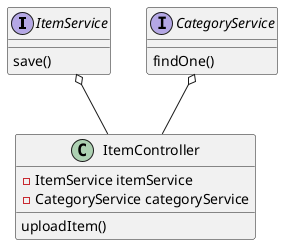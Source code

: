 @startuml



interface ItemService
interface CategoryService
class ItemController

ItemService o-- ItemController
CategoryService o-- ItemController


interface ItemService {
    save()
}

interface CategoryService {
    findOne()
}

class ItemController {
    - ItemService itemService
    - CategoryService categoryService

    uploadItem()
}

@enduml